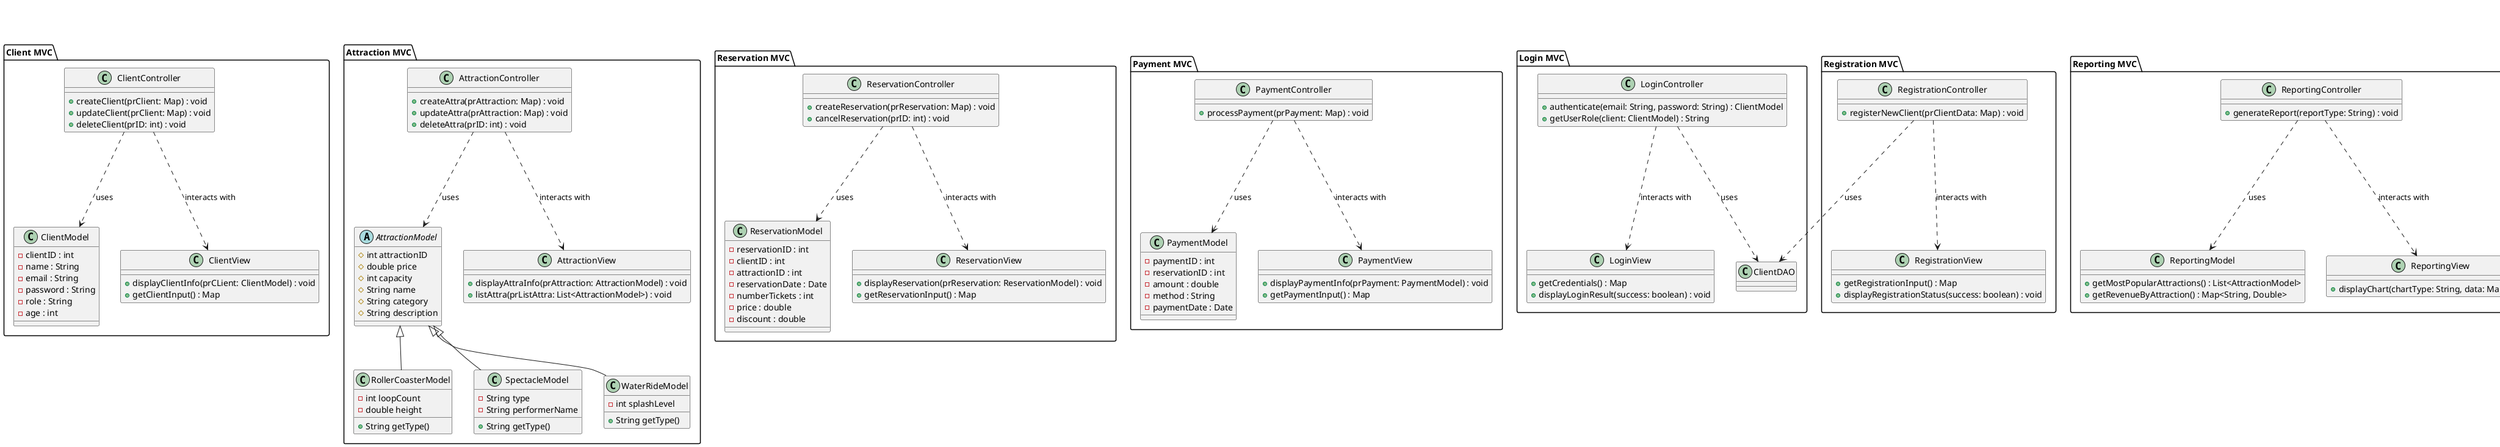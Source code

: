 @startuml

'skinparam classAttributeIconSize 0

' ---------------------------
' Client MVC
' ---------------------------
package "Client MVC" {
  class ClientModel {
    - clientID : int
    - name : String
    - email : String
    - password : String
    - role : String
    - age : int
  }

  class ClientView {
    + displayClientInfo(prCLient: ClientModel) : void
    + getClientInput() : Map
  }

  class ClientController {
    + createClient(prClient: Map) : void
    + updateClient(prClient: Map) : void
    + deleteClient(prID: int) : void
  }

  ClientController ..> ClientModel : uses
  ClientController ..> ClientView : interacts with
}

' ---------------------------
' Attraction MVC
' ---------------------------
package "Attraction MVC" {
   abstract class AttractionModel {
      # int attractionID
      # double price
      # int capacity
      # String name
      # String category
      # String description
  }
   class RollerCoasterModel extends AttractionModel {
      - int loopCount
      - double height

      + String getType()
      }
   class SpectacleModel extends AttractionModel {
      - String type
      - String performerName

      + String getType()
      }
  class WaterRideModel extends AttractionModel {
      - int splashLevel

      + String getType()
      }

  class AttractionView {
    + displayAttraInfo(prAttraction: AttractionModel) : void
    + listAttra(prListAttra: List<AttractionModel>) : void
  }

  class AttractionController {
    + createAttra(prAttraction: Map) : void
    + updateAttra(prAttraction: Map) : void
    + deleteAttra(prID: int) : void
  }

  AttractionController ..> AttractionModel : uses
  AttractionController ..> AttractionView : interacts with

}
' ---------------------------
' Reservation MVC
' ---------------------------
package "Reservation MVC" {
  class ReservationModel {
    - reservationID : int
    - clientID : int
    - attractionID : int
    - reservationDate : Date
    - numberTickets : int
    - price : double
    - discount : double
  }

  class ReservationView {
    + displayReservation(prReservation: ReservationModel) : void
    + getReservationInput() : Map
  }

  class ReservationController {
    + createReservation(prReservation: Map) : void
    + cancelReservation(prID: int) : void
  }

  ReservationController ..> ReservationModel : uses
  ReservationController ..> ReservationView : interacts with
}


' ---------------------------
' Payment MVC
' ---------------------------
package "Payment MVC" {
  class PaymentModel {
    - paymentID : int
    - reservationID : int
    - amount : double
    - method : String
    - paymentDate : Date
  }

  class PaymentView {
    + displayPaymentInfo(prPayment: PaymentModel) : void
    + getPaymentInput() : Map
  }

  class PaymentController {
    + processPayment(prPayment: Map) : void
  }

  PaymentController ..> PaymentModel : uses
  PaymentController ..> PaymentView : interacts with
}
' ---------------------------
' Authentication MVC
' ---------------------------
package "Login MVC" {
  class LoginView {
    + getCredentials() : Map
    + displayLoginResult(success: boolean) : void
  }

  class LoginController {
    + authenticate(email: String, password: String) : ClientModel
    + getUserRole(client: ClientModel) : String
  }

  LoginController ..> LoginView : interacts with
  LoginController ..> ClientDAO : uses
}
' ---------------------------
' Registration MVC
' ---------------------------
package "Registration MVC" {

  class RegistrationView {
    + getRegistrationInput() : Map
    + displayRegistrationStatus(success: boolean) : void
  }

  class RegistrationController {
    + registerNewClient(prClientData: Map) : void
  }

  RegistrationController ..> RegistrationView : interacts with
  RegistrationController ..> ClientDAO : uses
}
' ---------------------------
' Reporting MVC
' ---------------------------
package "Reporting MVC" {
  class ReportingModel {
    + getMostPopularAttractions() : List<AttractionModel>
    + getRevenueByAttraction() : Map<String, Double>
  }

  class ReportingView {
    + displayChart(chartType: String, data: Map) : void
  }

  class ReportingController {
    + generateReport(reportType: String) : void
  }

  ReportingController ..> ReportingModel : uses
  ReportingController ..> ReportingView : interacts with
}




' ---------------------------
' Interfaces DAO
' ---------------------------
package "DAO Factory"{
interface IClientDAO {
  + getClientAll() : ArrayList<ClientModel>
  + getClient(prID : int) : ClientModel
  + saveClient(prClient : ClientModel) : void
  + updateClient(prClient : ClientModel) : void
  + deleteClient(prID : int) : void
}

interface IAttractionDAO {
  + getAttracAll() : ArrayList<AttractionModel>
  + getAttraction(prID : int) : AttractionModel
  + saveAttraction(prAttraction : AttractionModel) : void
  + updateAttraction(prAttraction : AttractionModel) : void
  + deleteAttraction(prID : int) : void
}

interface IReservationDAO {
  + getReservAll() : ArrayList<ReservationModel>
  + getReservation(prID : int) : ReservationModel
  + saveReservation(prReservation : ReservationModel) : void
  + updateReservation(prReservation : ReservationModel) : void
  + deleteReservation(prID : int) : void
}

interface IPaymentDAO {
  + getPaymentAll() : ArrayList<PaymentModel>
  + getPayment(prID : int) : PaymentModel
  + savePayment(prPayment : PaymentModel) : void
  + updatePayment(prPayment : PaymentModel) : void
  + deletePayment(prID : int) : void
}

' ---------------------------
' Implémentations DAO
' ---------------------------
class ClientDAO {
  - DAOFactory daoFactory

  + getClientAll() : ArrayList<ClientModel>
  + getClient(prID : int) : ClientModel
  + saveClient(prClient : ClientModel) : void
  + updateClient(prClient : ClientModel) : void
  + deleteClient(prID : int) : void
}
ClientDAO ..|> IClientDAO

class AttractionDAO {
  - DAOFactory daoFactory

  + getAttracAll() : ArrayList<AttractionModel>
  + getAttraction(prID : int) : AttractionModel
  + saveAttraction(prAttraction : AttractionModel) : void
  + updateAttraction(prAttraction : AttractionModel) : void
  + deleteAttraction(prID : int) : void
}
AttractionDAO ..|> IAttractionDAO

class ReservationDAO {
  - DAOFactory daoFactory

  + getReservAll() : ArrayList<ReservationModel>
  + getReservation(prID : int) : ReservationModel
  + saveReservation(prReservation : ReservationModel) : void
  + updateReservation(prReservation : ReservationModel) : void
  + deleteReservation(prID : int) : void
}
ReservationDAO ..|> IReservationDAO

class PaymentDAO {
  - DAOFactory daoFactory

  + getPaymentAll() : ArrayList<PaymentModel>
  + getPayment(prID : int) : PaymentModel
  + savePayment(prPayment : PaymentModel) : void
  + updatePayment(prPayment : PaymentModel) : void
  + deletePayment(prID : int) : void
}
PaymentDAO ..|> IPaymentDAO

' ---------------------------
' DAO Factory
' ---------------------------
class DAOFactory {
  -String url
  -String username
  -String password


  +DAOFactory getInstance(prUrl:String,prUsername: String,prPassword : String)
  +getConnection():Connection
  +getClientDAO(): ClientDAO
  +getAttractionDAO(): AttractionDAO
  +getReservationDAO(): ReservationDAO
  +getPaymentDAO(): PaymentDAO
  +disconnect(): void
}

@enduml